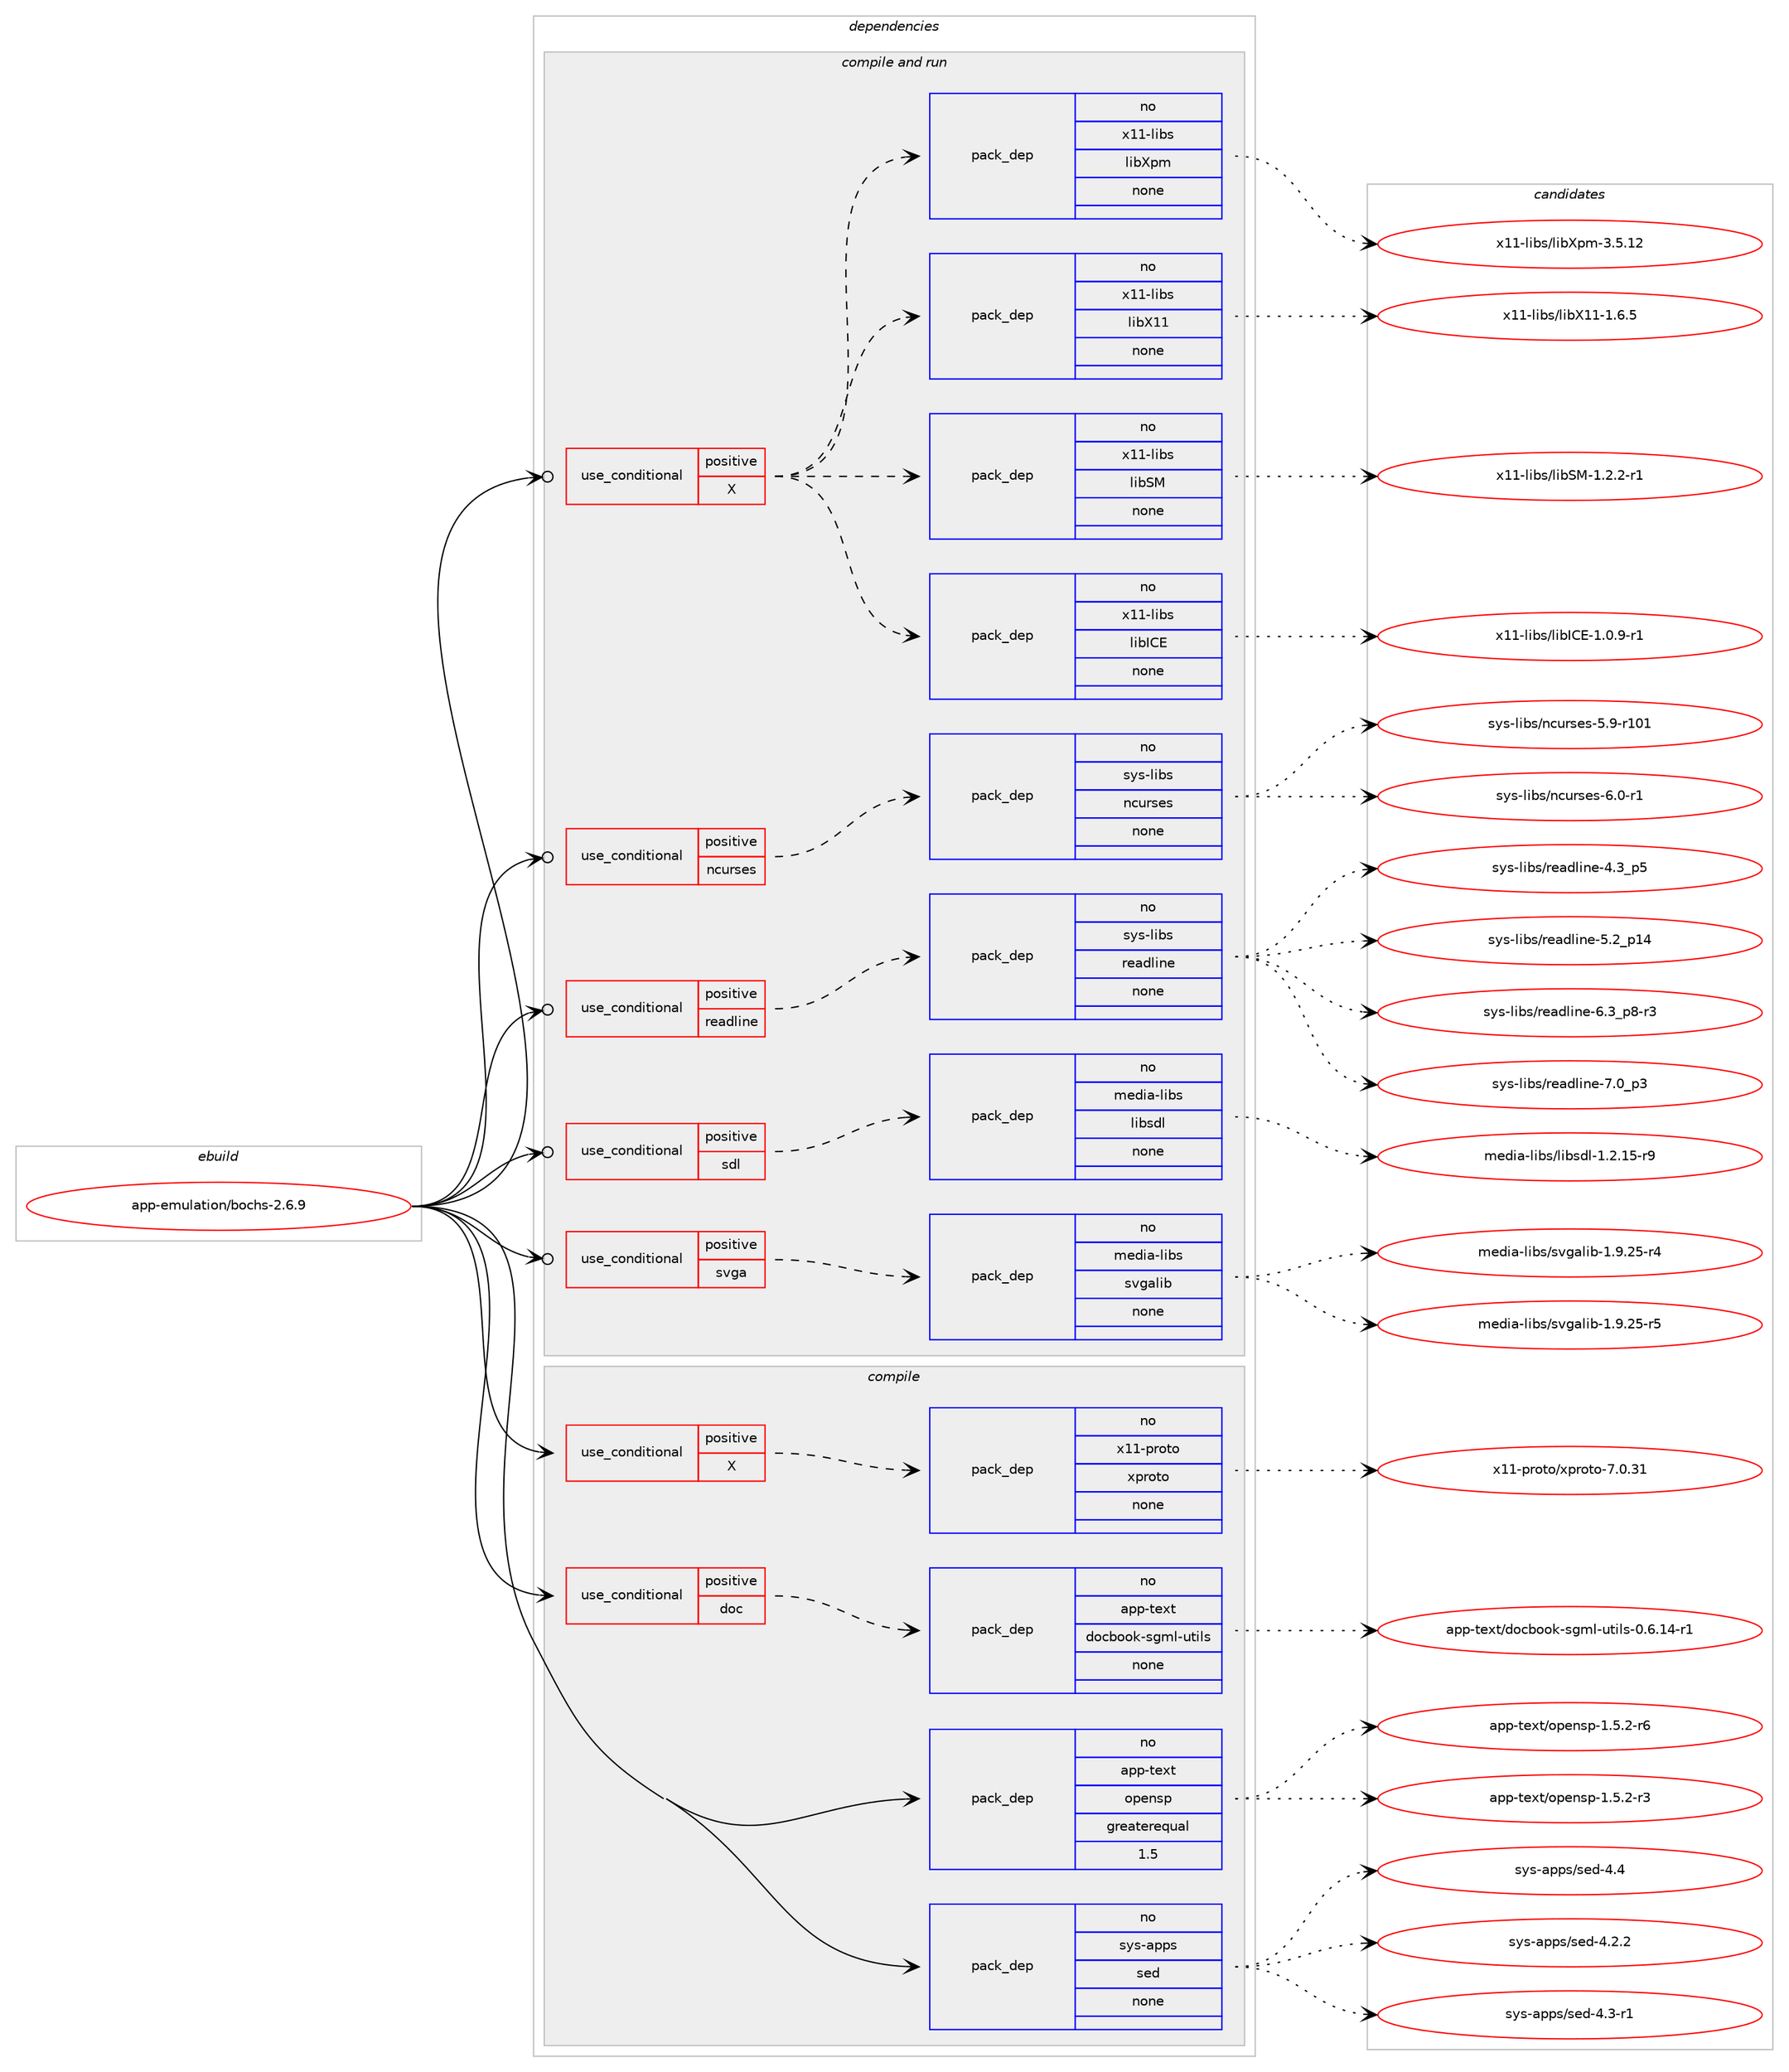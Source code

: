 digraph prolog {

# *************
# Graph options
# *************

newrank=true;
concentrate=true;
compound=true;
graph [rankdir=LR,fontname=Helvetica,fontsize=10,ranksep=1.5];#, ranksep=2.5, nodesep=0.2];
edge  [arrowhead=vee];
node  [fontname=Helvetica,fontsize=10];

# **********
# The ebuild
# **********

subgraph cluster_leftcol {
color=gray;
rank=same;
label=<<i>ebuild</i>>;
id [label="app-emulation/bochs-2.6.9", color=red, width=4, href="../app-emulation/bochs-2.6.9.svg"];
}

# ****************
# The dependencies
# ****************

subgraph cluster_midcol {
color=gray;
label=<<i>dependencies</i>>;
subgraph cluster_compile {
fillcolor="#eeeeee";
style=filled;
label=<<i>compile</i>>;
subgraph cond4953 {
dependency20257 [label=<<TABLE BORDER="0" CELLBORDER="1" CELLSPACING="0" CELLPADDING="4"><TR><TD ROWSPAN="3" CELLPADDING="10">use_conditional</TD></TR><TR><TD>positive</TD></TR><TR><TD>X</TD></TR></TABLE>>, shape=none, color=red];
subgraph pack14890 {
dependency20258 [label=<<TABLE BORDER="0" CELLBORDER="1" CELLSPACING="0" CELLPADDING="4" WIDTH="220"><TR><TD ROWSPAN="6" CELLPADDING="30">pack_dep</TD></TR><TR><TD WIDTH="110">no</TD></TR><TR><TD>x11-proto</TD></TR><TR><TD>xproto</TD></TR><TR><TD>none</TD></TR><TR><TD></TD></TR></TABLE>>, shape=none, color=blue];
}
dependency20257:e -> dependency20258:w [weight=20,style="dashed",arrowhead="vee"];
}
id:e -> dependency20257:w [weight=20,style="solid",arrowhead="vee"];
subgraph cond4954 {
dependency20259 [label=<<TABLE BORDER="0" CELLBORDER="1" CELLSPACING="0" CELLPADDING="4"><TR><TD ROWSPAN="3" CELLPADDING="10">use_conditional</TD></TR><TR><TD>positive</TD></TR><TR><TD>doc</TD></TR></TABLE>>, shape=none, color=red];
subgraph pack14891 {
dependency20260 [label=<<TABLE BORDER="0" CELLBORDER="1" CELLSPACING="0" CELLPADDING="4" WIDTH="220"><TR><TD ROWSPAN="6" CELLPADDING="30">pack_dep</TD></TR><TR><TD WIDTH="110">no</TD></TR><TR><TD>app-text</TD></TR><TR><TD>docbook-sgml-utils</TD></TR><TR><TD>none</TD></TR><TR><TD></TD></TR></TABLE>>, shape=none, color=blue];
}
dependency20259:e -> dependency20260:w [weight=20,style="dashed",arrowhead="vee"];
}
id:e -> dependency20259:w [weight=20,style="solid",arrowhead="vee"];
subgraph pack14892 {
dependency20261 [label=<<TABLE BORDER="0" CELLBORDER="1" CELLSPACING="0" CELLPADDING="4" WIDTH="220"><TR><TD ROWSPAN="6" CELLPADDING="30">pack_dep</TD></TR><TR><TD WIDTH="110">no</TD></TR><TR><TD>app-text</TD></TR><TR><TD>opensp</TD></TR><TR><TD>greaterequal</TD></TR><TR><TD>1.5</TD></TR></TABLE>>, shape=none, color=blue];
}
id:e -> dependency20261:w [weight=20,style="solid",arrowhead="vee"];
subgraph pack14893 {
dependency20262 [label=<<TABLE BORDER="0" CELLBORDER="1" CELLSPACING="0" CELLPADDING="4" WIDTH="220"><TR><TD ROWSPAN="6" CELLPADDING="30">pack_dep</TD></TR><TR><TD WIDTH="110">no</TD></TR><TR><TD>sys-apps</TD></TR><TR><TD>sed</TD></TR><TR><TD>none</TD></TR><TR><TD></TD></TR></TABLE>>, shape=none, color=blue];
}
id:e -> dependency20262:w [weight=20,style="solid",arrowhead="vee"];
}
subgraph cluster_compileandrun {
fillcolor="#eeeeee";
style=filled;
label=<<i>compile and run</i>>;
subgraph cond4955 {
dependency20263 [label=<<TABLE BORDER="0" CELLBORDER="1" CELLSPACING="0" CELLPADDING="4"><TR><TD ROWSPAN="3" CELLPADDING="10">use_conditional</TD></TR><TR><TD>positive</TD></TR><TR><TD>X</TD></TR></TABLE>>, shape=none, color=red];
subgraph pack14894 {
dependency20264 [label=<<TABLE BORDER="0" CELLBORDER="1" CELLSPACING="0" CELLPADDING="4" WIDTH="220"><TR><TD ROWSPAN="6" CELLPADDING="30">pack_dep</TD></TR><TR><TD WIDTH="110">no</TD></TR><TR><TD>x11-libs</TD></TR><TR><TD>libICE</TD></TR><TR><TD>none</TD></TR><TR><TD></TD></TR></TABLE>>, shape=none, color=blue];
}
dependency20263:e -> dependency20264:w [weight=20,style="dashed",arrowhead="vee"];
subgraph pack14895 {
dependency20265 [label=<<TABLE BORDER="0" CELLBORDER="1" CELLSPACING="0" CELLPADDING="4" WIDTH="220"><TR><TD ROWSPAN="6" CELLPADDING="30">pack_dep</TD></TR><TR><TD WIDTH="110">no</TD></TR><TR><TD>x11-libs</TD></TR><TR><TD>libSM</TD></TR><TR><TD>none</TD></TR><TR><TD></TD></TR></TABLE>>, shape=none, color=blue];
}
dependency20263:e -> dependency20265:w [weight=20,style="dashed",arrowhead="vee"];
subgraph pack14896 {
dependency20266 [label=<<TABLE BORDER="0" CELLBORDER="1" CELLSPACING="0" CELLPADDING="4" WIDTH="220"><TR><TD ROWSPAN="6" CELLPADDING="30">pack_dep</TD></TR><TR><TD WIDTH="110">no</TD></TR><TR><TD>x11-libs</TD></TR><TR><TD>libX11</TD></TR><TR><TD>none</TD></TR><TR><TD></TD></TR></TABLE>>, shape=none, color=blue];
}
dependency20263:e -> dependency20266:w [weight=20,style="dashed",arrowhead="vee"];
subgraph pack14897 {
dependency20267 [label=<<TABLE BORDER="0" CELLBORDER="1" CELLSPACING="0" CELLPADDING="4" WIDTH="220"><TR><TD ROWSPAN="6" CELLPADDING="30">pack_dep</TD></TR><TR><TD WIDTH="110">no</TD></TR><TR><TD>x11-libs</TD></TR><TR><TD>libXpm</TD></TR><TR><TD>none</TD></TR><TR><TD></TD></TR></TABLE>>, shape=none, color=blue];
}
dependency20263:e -> dependency20267:w [weight=20,style="dashed",arrowhead="vee"];
}
id:e -> dependency20263:w [weight=20,style="solid",arrowhead="odotvee"];
subgraph cond4956 {
dependency20268 [label=<<TABLE BORDER="0" CELLBORDER="1" CELLSPACING="0" CELLPADDING="4"><TR><TD ROWSPAN="3" CELLPADDING="10">use_conditional</TD></TR><TR><TD>positive</TD></TR><TR><TD>ncurses</TD></TR></TABLE>>, shape=none, color=red];
subgraph pack14898 {
dependency20269 [label=<<TABLE BORDER="0" CELLBORDER="1" CELLSPACING="0" CELLPADDING="4" WIDTH="220"><TR><TD ROWSPAN="6" CELLPADDING="30">pack_dep</TD></TR><TR><TD WIDTH="110">no</TD></TR><TR><TD>sys-libs</TD></TR><TR><TD>ncurses</TD></TR><TR><TD>none</TD></TR><TR><TD></TD></TR></TABLE>>, shape=none, color=blue];
}
dependency20268:e -> dependency20269:w [weight=20,style="dashed",arrowhead="vee"];
}
id:e -> dependency20268:w [weight=20,style="solid",arrowhead="odotvee"];
subgraph cond4957 {
dependency20270 [label=<<TABLE BORDER="0" CELLBORDER="1" CELLSPACING="0" CELLPADDING="4"><TR><TD ROWSPAN="3" CELLPADDING="10">use_conditional</TD></TR><TR><TD>positive</TD></TR><TR><TD>readline</TD></TR></TABLE>>, shape=none, color=red];
subgraph pack14899 {
dependency20271 [label=<<TABLE BORDER="0" CELLBORDER="1" CELLSPACING="0" CELLPADDING="4" WIDTH="220"><TR><TD ROWSPAN="6" CELLPADDING="30">pack_dep</TD></TR><TR><TD WIDTH="110">no</TD></TR><TR><TD>sys-libs</TD></TR><TR><TD>readline</TD></TR><TR><TD>none</TD></TR><TR><TD></TD></TR></TABLE>>, shape=none, color=blue];
}
dependency20270:e -> dependency20271:w [weight=20,style="dashed",arrowhead="vee"];
}
id:e -> dependency20270:w [weight=20,style="solid",arrowhead="odotvee"];
subgraph cond4958 {
dependency20272 [label=<<TABLE BORDER="0" CELLBORDER="1" CELLSPACING="0" CELLPADDING="4"><TR><TD ROWSPAN="3" CELLPADDING="10">use_conditional</TD></TR><TR><TD>positive</TD></TR><TR><TD>sdl</TD></TR></TABLE>>, shape=none, color=red];
subgraph pack14900 {
dependency20273 [label=<<TABLE BORDER="0" CELLBORDER="1" CELLSPACING="0" CELLPADDING="4" WIDTH="220"><TR><TD ROWSPAN="6" CELLPADDING="30">pack_dep</TD></TR><TR><TD WIDTH="110">no</TD></TR><TR><TD>media-libs</TD></TR><TR><TD>libsdl</TD></TR><TR><TD>none</TD></TR><TR><TD></TD></TR></TABLE>>, shape=none, color=blue];
}
dependency20272:e -> dependency20273:w [weight=20,style="dashed",arrowhead="vee"];
}
id:e -> dependency20272:w [weight=20,style="solid",arrowhead="odotvee"];
subgraph cond4959 {
dependency20274 [label=<<TABLE BORDER="0" CELLBORDER="1" CELLSPACING="0" CELLPADDING="4"><TR><TD ROWSPAN="3" CELLPADDING="10">use_conditional</TD></TR><TR><TD>positive</TD></TR><TR><TD>svga</TD></TR></TABLE>>, shape=none, color=red];
subgraph pack14901 {
dependency20275 [label=<<TABLE BORDER="0" CELLBORDER="1" CELLSPACING="0" CELLPADDING="4" WIDTH="220"><TR><TD ROWSPAN="6" CELLPADDING="30">pack_dep</TD></TR><TR><TD WIDTH="110">no</TD></TR><TR><TD>media-libs</TD></TR><TR><TD>svgalib</TD></TR><TR><TD>none</TD></TR><TR><TD></TD></TR></TABLE>>, shape=none, color=blue];
}
dependency20274:e -> dependency20275:w [weight=20,style="dashed",arrowhead="vee"];
}
id:e -> dependency20274:w [weight=20,style="solid",arrowhead="odotvee"];
}
subgraph cluster_run {
fillcolor="#eeeeee";
style=filled;
label=<<i>run</i>>;
}
}

# **************
# The candidates
# **************

subgraph cluster_choices {
rank=same;
color=gray;
label=<<i>candidates</i>>;

subgraph choice14890 {
color=black;
nodesep=1;
choice1204949451121141111161114712011211411111611145554648465149 [label="x11-proto/xproto-7.0.31", color=red, width=4,href="../x11-proto/xproto-7.0.31.svg"];
dependency20258:e -> choice1204949451121141111161114712011211411111611145554648465149:w [style=dotted,weight="100"];
}
subgraph choice14891 {
color=black;
nodesep=1;
choice97112112451161011201164710011199981111111074511510310910845117116105108115454846544649524511449 [label="app-text/docbook-sgml-utils-0.6.14-r1", color=red, width=4,href="../app-text/docbook-sgml-utils-0.6.14-r1.svg"];
dependency20260:e -> choice97112112451161011201164710011199981111111074511510310910845117116105108115454846544649524511449:w [style=dotted,weight="100"];
}
subgraph choice14892 {
color=black;
nodesep=1;
choice9711211245116101120116471111121011101151124549465346504511451 [label="app-text/opensp-1.5.2-r3", color=red, width=4,href="../app-text/opensp-1.5.2-r3.svg"];
choice9711211245116101120116471111121011101151124549465346504511454 [label="app-text/opensp-1.5.2-r6", color=red, width=4,href="../app-text/opensp-1.5.2-r6.svg"];
dependency20261:e -> choice9711211245116101120116471111121011101151124549465346504511451:w [style=dotted,weight="100"];
dependency20261:e -> choice9711211245116101120116471111121011101151124549465346504511454:w [style=dotted,weight="100"];
}
subgraph choice14893 {
color=black;
nodesep=1;
choice115121115459711211211547115101100455246504650 [label="sys-apps/sed-4.2.2", color=red, width=4,href="../sys-apps/sed-4.2.2.svg"];
choice115121115459711211211547115101100455246514511449 [label="sys-apps/sed-4.3-r1", color=red, width=4,href="../sys-apps/sed-4.3-r1.svg"];
choice11512111545971121121154711510110045524652 [label="sys-apps/sed-4.4", color=red, width=4,href="../sys-apps/sed-4.4.svg"];
dependency20262:e -> choice115121115459711211211547115101100455246504650:w [style=dotted,weight="100"];
dependency20262:e -> choice115121115459711211211547115101100455246514511449:w [style=dotted,weight="100"];
dependency20262:e -> choice11512111545971121121154711510110045524652:w [style=dotted,weight="100"];
}
subgraph choice14894 {
color=black;
nodesep=1;
choice1204949451081059811547108105987367694549464846574511449 [label="x11-libs/libICE-1.0.9-r1", color=red, width=4,href="../x11-libs/libICE-1.0.9-r1.svg"];
dependency20264:e -> choice1204949451081059811547108105987367694549464846574511449:w [style=dotted,weight="100"];
}
subgraph choice14895 {
color=black;
nodesep=1;
choice12049494510810598115471081059883774549465046504511449 [label="x11-libs/libSM-1.2.2-r1", color=red, width=4,href="../x11-libs/libSM-1.2.2-r1.svg"];
dependency20265:e -> choice12049494510810598115471081059883774549465046504511449:w [style=dotted,weight="100"];
}
subgraph choice14896 {
color=black;
nodesep=1;
choice120494945108105981154710810598884949454946544653 [label="x11-libs/libX11-1.6.5", color=red, width=4,href="../x11-libs/libX11-1.6.5.svg"];
dependency20266:e -> choice120494945108105981154710810598884949454946544653:w [style=dotted,weight="100"];
}
subgraph choice14897 {
color=black;
nodesep=1;
choice1204949451081059811547108105988811210945514653464950 [label="x11-libs/libXpm-3.5.12", color=red, width=4,href="../x11-libs/libXpm-3.5.12.svg"];
dependency20267:e -> choice1204949451081059811547108105988811210945514653464950:w [style=dotted,weight="100"];
}
subgraph choice14898 {
color=black;
nodesep=1;
choice115121115451081059811547110991171141151011154553465745114494849 [label="sys-libs/ncurses-5.9-r101", color=red, width=4,href="../sys-libs/ncurses-5.9-r101.svg"];
choice11512111545108105981154711099117114115101115455446484511449 [label="sys-libs/ncurses-6.0-r1", color=red, width=4,href="../sys-libs/ncurses-6.0-r1.svg"];
dependency20269:e -> choice115121115451081059811547110991171141151011154553465745114494849:w [style=dotted,weight="100"];
dependency20269:e -> choice11512111545108105981154711099117114115101115455446484511449:w [style=dotted,weight="100"];
}
subgraph choice14899 {
color=black;
nodesep=1;
choice11512111545108105981154711410197100108105110101455246519511253 [label="sys-libs/readline-4.3_p5", color=red, width=4,href="../sys-libs/readline-4.3_p5.svg"];
choice1151211154510810598115471141019710010810511010145534650951124952 [label="sys-libs/readline-5.2_p14", color=red, width=4,href="../sys-libs/readline-5.2_p14.svg"];
choice115121115451081059811547114101971001081051101014554465195112564511451 [label="sys-libs/readline-6.3_p8-r3", color=red, width=4,href="../sys-libs/readline-6.3_p8-r3.svg"];
choice11512111545108105981154711410197100108105110101455546489511251 [label="sys-libs/readline-7.0_p3", color=red, width=4,href="../sys-libs/readline-7.0_p3.svg"];
dependency20271:e -> choice11512111545108105981154711410197100108105110101455246519511253:w [style=dotted,weight="100"];
dependency20271:e -> choice1151211154510810598115471141019710010810511010145534650951124952:w [style=dotted,weight="100"];
dependency20271:e -> choice115121115451081059811547114101971001081051101014554465195112564511451:w [style=dotted,weight="100"];
dependency20271:e -> choice11512111545108105981154711410197100108105110101455546489511251:w [style=dotted,weight="100"];
}
subgraph choice14900 {
color=black;
nodesep=1;
choice1091011001059745108105981154710810598115100108454946504649534511457 [label="media-libs/libsdl-1.2.15-r9", color=red, width=4,href="../media-libs/libsdl-1.2.15-r9.svg"];
dependency20273:e -> choice1091011001059745108105981154710810598115100108454946504649534511457:w [style=dotted,weight="100"];
}
subgraph choice14901 {
color=black;
nodesep=1;
choice109101100105974510810598115471151181039710810598454946574650534511452 [label="media-libs/svgalib-1.9.25-r4", color=red, width=4,href="../media-libs/svgalib-1.9.25-r4.svg"];
choice109101100105974510810598115471151181039710810598454946574650534511453 [label="media-libs/svgalib-1.9.25-r5", color=red, width=4,href="../media-libs/svgalib-1.9.25-r5.svg"];
dependency20275:e -> choice109101100105974510810598115471151181039710810598454946574650534511452:w [style=dotted,weight="100"];
dependency20275:e -> choice109101100105974510810598115471151181039710810598454946574650534511453:w [style=dotted,weight="100"];
}
}

}
